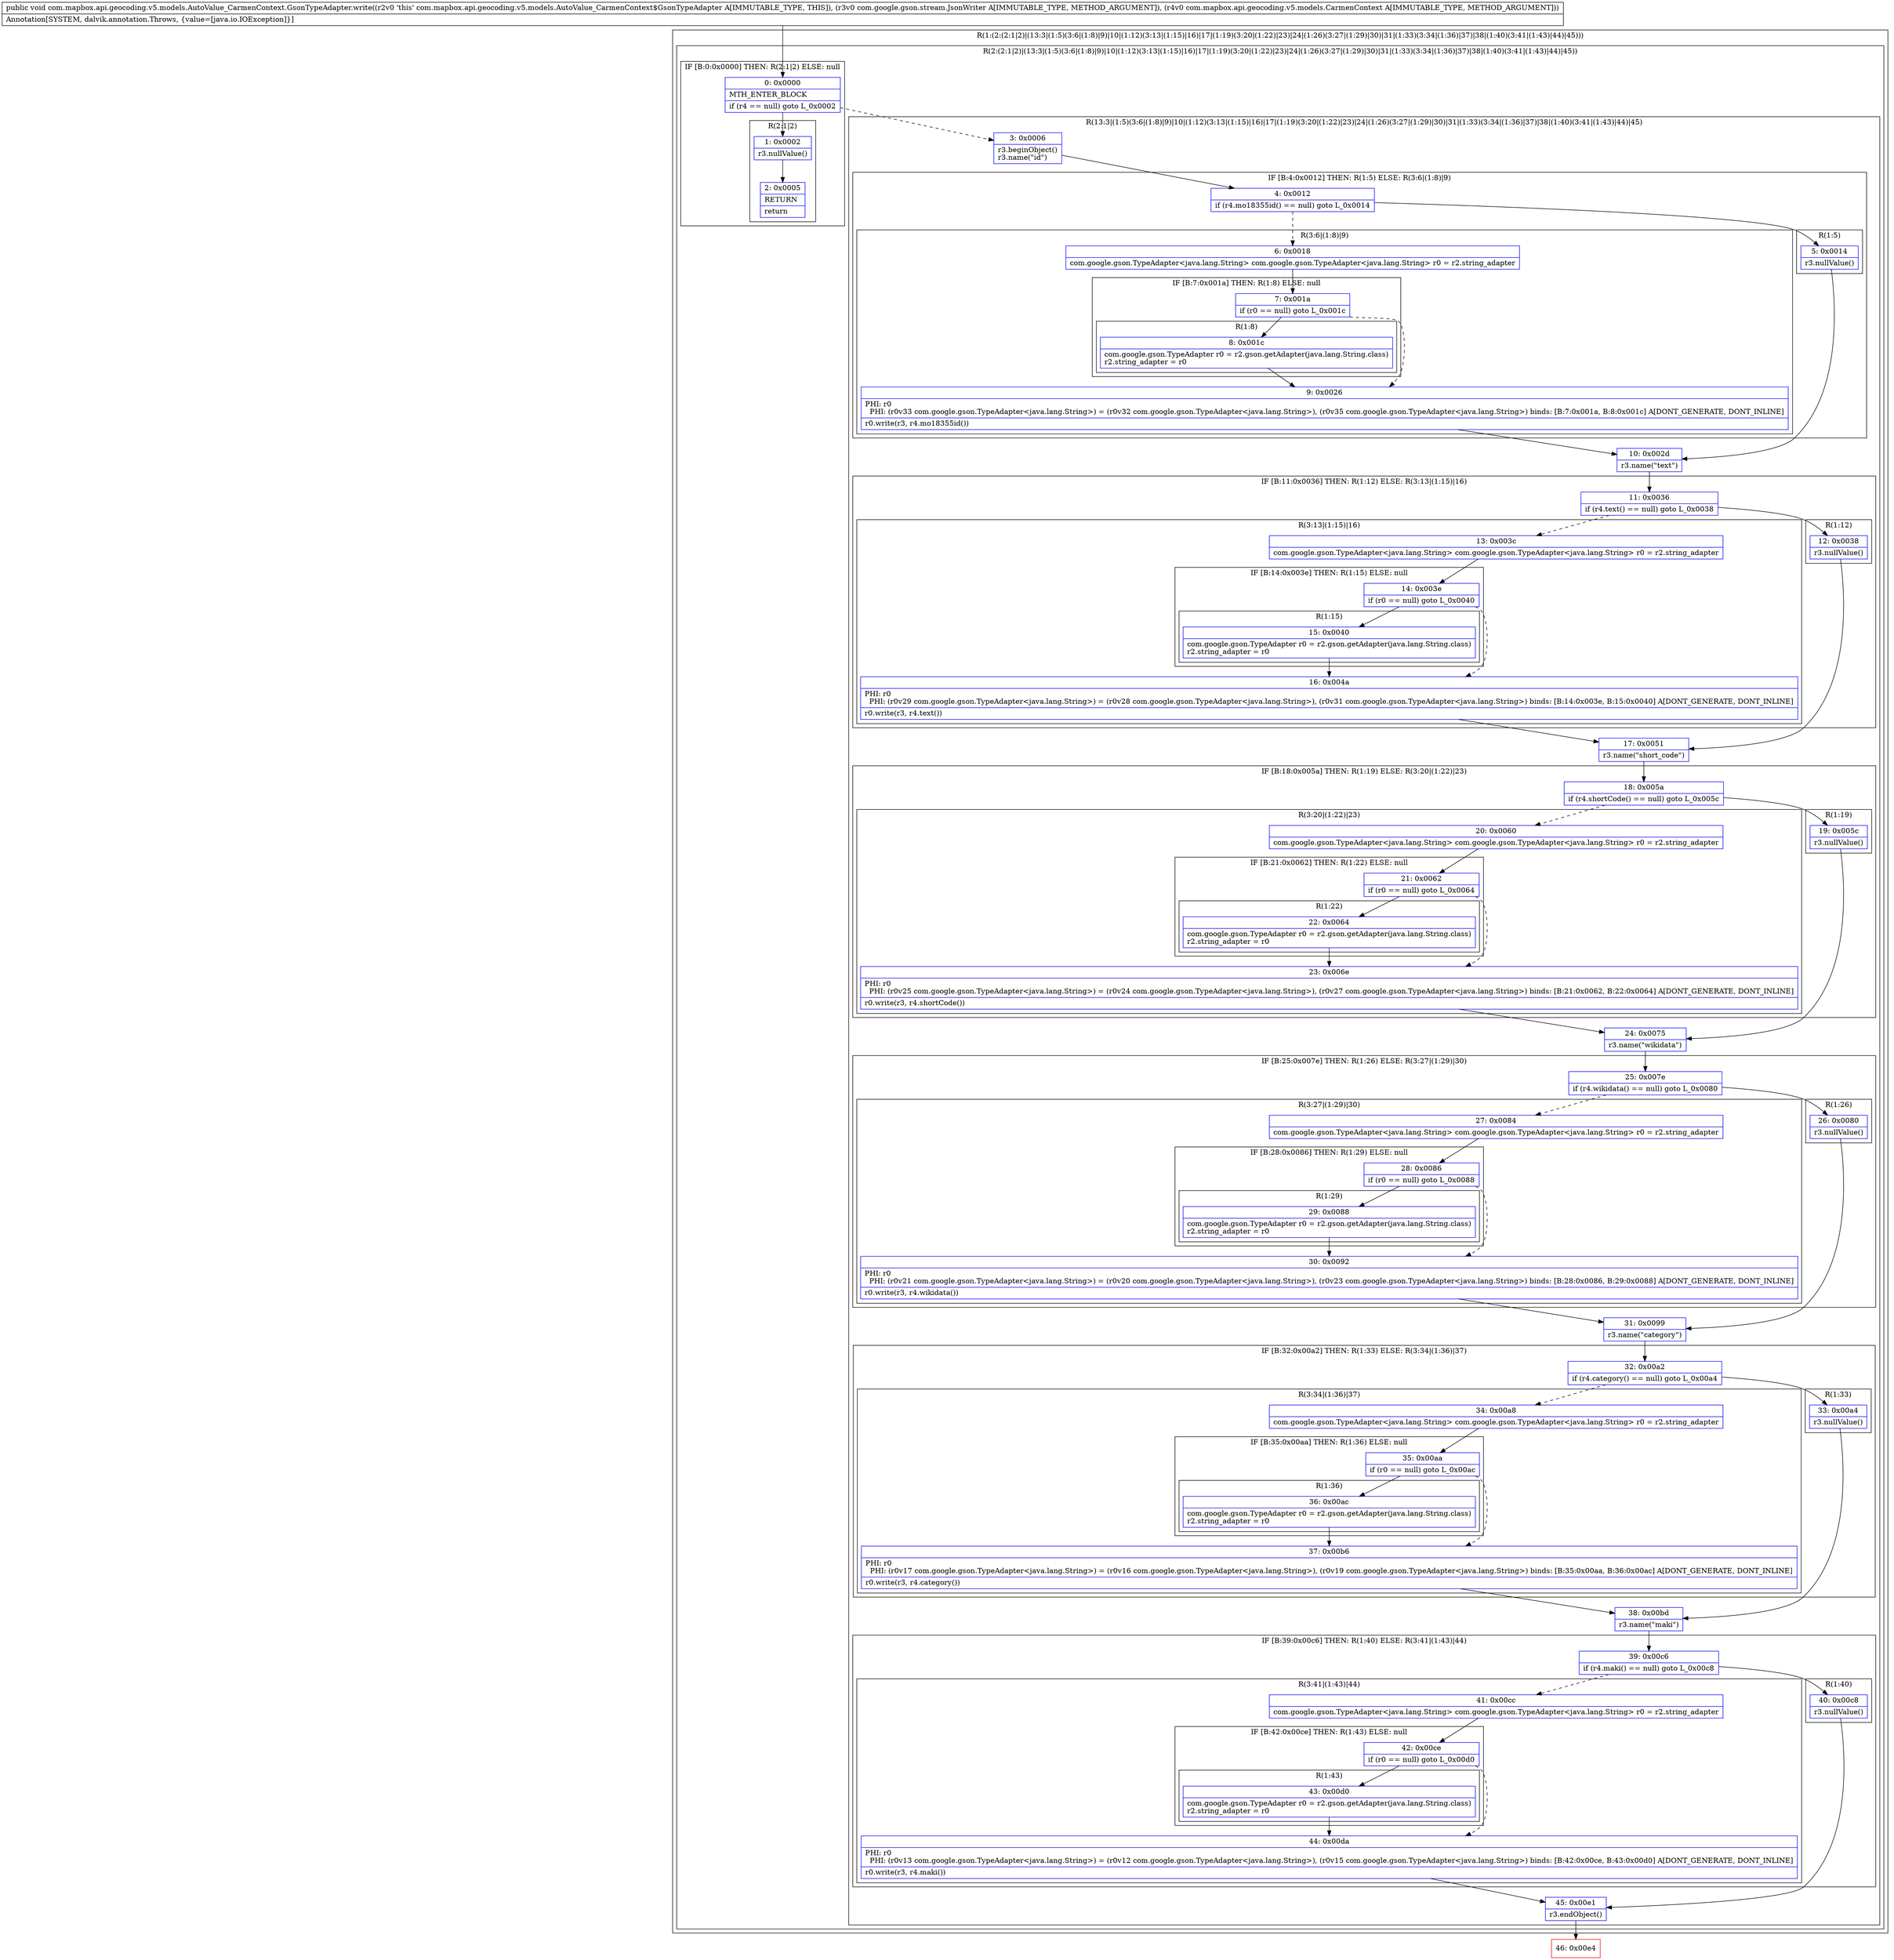 digraph "CFG forcom.mapbox.api.geocoding.v5.models.AutoValue_CarmenContext.GsonTypeAdapter.write(Lcom\/google\/gson\/stream\/JsonWriter;Lcom\/mapbox\/api\/geocoding\/v5\/models\/CarmenContext;)V" {
subgraph cluster_Region_1342351 {
label = "R(1:(2:(2:1|2)|(13:3|(1:5)(3:6|(1:8)|9)|10|(1:12)(3:13|(1:15)|16)|17|(1:19)(3:20|(1:22)|23)|24|(1:26)(3:27|(1:29)|30)|31|(1:33)(3:34|(1:36)|37)|38|(1:40)(3:41|(1:43)|44)|45)))";
node [shape=record,color=blue];
subgraph cluster_Region_1007316698 {
label = "R(2:(2:1|2)|(13:3|(1:5)(3:6|(1:8)|9)|10|(1:12)(3:13|(1:15)|16)|17|(1:19)(3:20|(1:22)|23)|24|(1:26)(3:27|(1:29)|30)|31|(1:33)(3:34|(1:36)|37)|38|(1:40)(3:41|(1:43)|44)|45))";
node [shape=record,color=blue];
subgraph cluster_IfRegion_133860927 {
label = "IF [B:0:0x0000] THEN: R(2:1|2) ELSE: null";
node [shape=record,color=blue];
Node_0 [shape=record,label="{0\:\ 0x0000|MTH_ENTER_BLOCK\l|if (r4 == null) goto L_0x0002\l}"];
subgraph cluster_Region_1575177956 {
label = "R(2:1|2)";
node [shape=record,color=blue];
Node_1 [shape=record,label="{1\:\ 0x0002|r3.nullValue()\l}"];
Node_2 [shape=record,label="{2\:\ 0x0005|RETURN\l|return\l}"];
}
}
subgraph cluster_Region_2114494164 {
label = "R(13:3|(1:5)(3:6|(1:8)|9)|10|(1:12)(3:13|(1:15)|16)|17|(1:19)(3:20|(1:22)|23)|24|(1:26)(3:27|(1:29)|30)|31|(1:33)(3:34|(1:36)|37)|38|(1:40)(3:41|(1:43)|44)|45)";
node [shape=record,color=blue];
Node_3 [shape=record,label="{3\:\ 0x0006|r3.beginObject()\lr3.name(\"id\")\l}"];
subgraph cluster_IfRegion_286999409 {
label = "IF [B:4:0x0012] THEN: R(1:5) ELSE: R(3:6|(1:8)|9)";
node [shape=record,color=blue];
Node_4 [shape=record,label="{4\:\ 0x0012|if (r4.mo18355id() == null) goto L_0x0014\l}"];
subgraph cluster_Region_1111731227 {
label = "R(1:5)";
node [shape=record,color=blue];
Node_5 [shape=record,label="{5\:\ 0x0014|r3.nullValue()\l}"];
}
subgraph cluster_Region_652366428 {
label = "R(3:6|(1:8)|9)";
node [shape=record,color=blue];
Node_6 [shape=record,label="{6\:\ 0x0018|com.google.gson.TypeAdapter\<java.lang.String\> com.google.gson.TypeAdapter\<java.lang.String\> r0 = r2.string_adapter\l}"];
subgraph cluster_IfRegion_1877443205 {
label = "IF [B:7:0x001a] THEN: R(1:8) ELSE: null";
node [shape=record,color=blue];
Node_7 [shape=record,label="{7\:\ 0x001a|if (r0 == null) goto L_0x001c\l}"];
subgraph cluster_Region_1653396756 {
label = "R(1:8)";
node [shape=record,color=blue];
Node_8 [shape=record,label="{8\:\ 0x001c|com.google.gson.TypeAdapter r0 = r2.gson.getAdapter(java.lang.String.class)\lr2.string_adapter = r0\l}"];
}
}
Node_9 [shape=record,label="{9\:\ 0x0026|PHI: r0 \l  PHI: (r0v33 com.google.gson.TypeAdapter\<java.lang.String\>) = (r0v32 com.google.gson.TypeAdapter\<java.lang.String\>), (r0v35 com.google.gson.TypeAdapter\<java.lang.String\>) binds: [B:7:0x001a, B:8:0x001c] A[DONT_GENERATE, DONT_INLINE]\l|r0.write(r3, r4.mo18355id())\l}"];
}
}
Node_10 [shape=record,label="{10\:\ 0x002d|r3.name(\"text\")\l}"];
subgraph cluster_IfRegion_84958937 {
label = "IF [B:11:0x0036] THEN: R(1:12) ELSE: R(3:13|(1:15)|16)";
node [shape=record,color=blue];
Node_11 [shape=record,label="{11\:\ 0x0036|if (r4.text() == null) goto L_0x0038\l}"];
subgraph cluster_Region_1062506129 {
label = "R(1:12)";
node [shape=record,color=blue];
Node_12 [shape=record,label="{12\:\ 0x0038|r3.nullValue()\l}"];
}
subgraph cluster_Region_1520685357 {
label = "R(3:13|(1:15)|16)";
node [shape=record,color=blue];
Node_13 [shape=record,label="{13\:\ 0x003c|com.google.gson.TypeAdapter\<java.lang.String\> com.google.gson.TypeAdapter\<java.lang.String\> r0 = r2.string_adapter\l}"];
subgraph cluster_IfRegion_288845420 {
label = "IF [B:14:0x003e] THEN: R(1:15) ELSE: null";
node [shape=record,color=blue];
Node_14 [shape=record,label="{14\:\ 0x003e|if (r0 == null) goto L_0x0040\l}"];
subgraph cluster_Region_1195984365 {
label = "R(1:15)";
node [shape=record,color=blue];
Node_15 [shape=record,label="{15\:\ 0x0040|com.google.gson.TypeAdapter r0 = r2.gson.getAdapter(java.lang.String.class)\lr2.string_adapter = r0\l}"];
}
}
Node_16 [shape=record,label="{16\:\ 0x004a|PHI: r0 \l  PHI: (r0v29 com.google.gson.TypeAdapter\<java.lang.String\>) = (r0v28 com.google.gson.TypeAdapter\<java.lang.String\>), (r0v31 com.google.gson.TypeAdapter\<java.lang.String\>) binds: [B:14:0x003e, B:15:0x0040] A[DONT_GENERATE, DONT_INLINE]\l|r0.write(r3, r4.text())\l}"];
}
}
Node_17 [shape=record,label="{17\:\ 0x0051|r3.name(\"short_code\")\l}"];
subgraph cluster_IfRegion_1948205761 {
label = "IF [B:18:0x005a] THEN: R(1:19) ELSE: R(3:20|(1:22)|23)";
node [shape=record,color=blue];
Node_18 [shape=record,label="{18\:\ 0x005a|if (r4.shortCode() == null) goto L_0x005c\l}"];
subgraph cluster_Region_727915309 {
label = "R(1:19)";
node [shape=record,color=blue];
Node_19 [shape=record,label="{19\:\ 0x005c|r3.nullValue()\l}"];
}
subgraph cluster_Region_430999804 {
label = "R(3:20|(1:22)|23)";
node [shape=record,color=blue];
Node_20 [shape=record,label="{20\:\ 0x0060|com.google.gson.TypeAdapter\<java.lang.String\> com.google.gson.TypeAdapter\<java.lang.String\> r0 = r2.string_adapter\l}"];
subgraph cluster_IfRegion_922750026 {
label = "IF [B:21:0x0062] THEN: R(1:22) ELSE: null";
node [shape=record,color=blue];
Node_21 [shape=record,label="{21\:\ 0x0062|if (r0 == null) goto L_0x0064\l}"];
subgraph cluster_Region_1320358755 {
label = "R(1:22)";
node [shape=record,color=blue];
Node_22 [shape=record,label="{22\:\ 0x0064|com.google.gson.TypeAdapter r0 = r2.gson.getAdapter(java.lang.String.class)\lr2.string_adapter = r0\l}"];
}
}
Node_23 [shape=record,label="{23\:\ 0x006e|PHI: r0 \l  PHI: (r0v25 com.google.gson.TypeAdapter\<java.lang.String\>) = (r0v24 com.google.gson.TypeAdapter\<java.lang.String\>), (r0v27 com.google.gson.TypeAdapter\<java.lang.String\>) binds: [B:21:0x0062, B:22:0x0064] A[DONT_GENERATE, DONT_INLINE]\l|r0.write(r3, r4.shortCode())\l}"];
}
}
Node_24 [shape=record,label="{24\:\ 0x0075|r3.name(\"wikidata\")\l}"];
subgraph cluster_IfRegion_746745358 {
label = "IF [B:25:0x007e] THEN: R(1:26) ELSE: R(3:27|(1:29)|30)";
node [shape=record,color=blue];
Node_25 [shape=record,label="{25\:\ 0x007e|if (r4.wikidata() == null) goto L_0x0080\l}"];
subgraph cluster_Region_926502153 {
label = "R(1:26)";
node [shape=record,color=blue];
Node_26 [shape=record,label="{26\:\ 0x0080|r3.nullValue()\l}"];
}
subgraph cluster_Region_1828156533 {
label = "R(3:27|(1:29)|30)";
node [shape=record,color=blue];
Node_27 [shape=record,label="{27\:\ 0x0084|com.google.gson.TypeAdapter\<java.lang.String\> com.google.gson.TypeAdapter\<java.lang.String\> r0 = r2.string_adapter\l}"];
subgraph cluster_IfRegion_1508283650 {
label = "IF [B:28:0x0086] THEN: R(1:29) ELSE: null";
node [shape=record,color=blue];
Node_28 [shape=record,label="{28\:\ 0x0086|if (r0 == null) goto L_0x0088\l}"];
subgraph cluster_Region_594236467 {
label = "R(1:29)";
node [shape=record,color=blue];
Node_29 [shape=record,label="{29\:\ 0x0088|com.google.gson.TypeAdapter r0 = r2.gson.getAdapter(java.lang.String.class)\lr2.string_adapter = r0\l}"];
}
}
Node_30 [shape=record,label="{30\:\ 0x0092|PHI: r0 \l  PHI: (r0v21 com.google.gson.TypeAdapter\<java.lang.String\>) = (r0v20 com.google.gson.TypeAdapter\<java.lang.String\>), (r0v23 com.google.gson.TypeAdapter\<java.lang.String\>) binds: [B:28:0x0086, B:29:0x0088] A[DONT_GENERATE, DONT_INLINE]\l|r0.write(r3, r4.wikidata())\l}"];
}
}
Node_31 [shape=record,label="{31\:\ 0x0099|r3.name(\"category\")\l}"];
subgraph cluster_IfRegion_968759397 {
label = "IF [B:32:0x00a2] THEN: R(1:33) ELSE: R(3:34|(1:36)|37)";
node [shape=record,color=blue];
Node_32 [shape=record,label="{32\:\ 0x00a2|if (r4.category() == null) goto L_0x00a4\l}"];
subgraph cluster_Region_171431436 {
label = "R(1:33)";
node [shape=record,color=blue];
Node_33 [shape=record,label="{33\:\ 0x00a4|r3.nullValue()\l}"];
}
subgraph cluster_Region_2040979126 {
label = "R(3:34|(1:36)|37)";
node [shape=record,color=blue];
Node_34 [shape=record,label="{34\:\ 0x00a8|com.google.gson.TypeAdapter\<java.lang.String\> com.google.gson.TypeAdapter\<java.lang.String\> r0 = r2.string_adapter\l}"];
subgraph cluster_IfRegion_1141932242 {
label = "IF [B:35:0x00aa] THEN: R(1:36) ELSE: null";
node [shape=record,color=blue];
Node_35 [shape=record,label="{35\:\ 0x00aa|if (r0 == null) goto L_0x00ac\l}"];
subgraph cluster_Region_2086716142 {
label = "R(1:36)";
node [shape=record,color=blue];
Node_36 [shape=record,label="{36\:\ 0x00ac|com.google.gson.TypeAdapter r0 = r2.gson.getAdapter(java.lang.String.class)\lr2.string_adapter = r0\l}"];
}
}
Node_37 [shape=record,label="{37\:\ 0x00b6|PHI: r0 \l  PHI: (r0v17 com.google.gson.TypeAdapter\<java.lang.String\>) = (r0v16 com.google.gson.TypeAdapter\<java.lang.String\>), (r0v19 com.google.gson.TypeAdapter\<java.lang.String\>) binds: [B:35:0x00aa, B:36:0x00ac] A[DONT_GENERATE, DONT_INLINE]\l|r0.write(r3, r4.category())\l}"];
}
}
Node_38 [shape=record,label="{38\:\ 0x00bd|r3.name(\"maki\")\l}"];
subgraph cluster_IfRegion_905591642 {
label = "IF [B:39:0x00c6] THEN: R(1:40) ELSE: R(3:41|(1:43)|44)";
node [shape=record,color=blue];
Node_39 [shape=record,label="{39\:\ 0x00c6|if (r4.maki() == null) goto L_0x00c8\l}"];
subgraph cluster_Region_1222011369 {
label = "R(1:40)";
node [shape=record,color=blue];
Node_40 [shape=record,label="{40\:\ 0x00c8|r3.nullValue()\l}"];
}
subgraph cluster_Region_818323628 {
label = "R(3:41|(1:43)|44)";
node [shape=record,color=blue];
Node_41 [shape=record,label="{41\:\ 0x00cc|com.google.gson.TypeAdapter\<java.lang.String\> com.google.gson.TypeAdapter\<java.lang.String\> r0 = r2.string_adapter\l}"];
subgraph cluster_IfRegion_274141958 {
label = "IF [B:42:0x00ce] THEN: R(1:43) ELSE: null";
node [shape=record,color=blue];
Node_42 [shape=record,label="{42\:\ 0x00ce|if (r0 == null) goto L_0x00d0\l}"];
subgraph cluster_Region_296041893 {
label = "R(1:43)";
node [shape=record,color=blue];
Node_43 [shape=record,label="{43\:\ 0x00d0|com.google.gson.TypeAdapter r0 = r2.gson.getAdapter(java.lang.String.class)\lr2.string_adapter = r0\l}"];
}
}
Node_44 [shape=record,label="{44\:\ 0x00da|PHI: r0 \l  PHI: (r0v13 com.google.gson.TypeAdapter\<java.lang.String\>) = (r0v12 com.google.gson.TypeAdapter\<java.lang.String\>), (r0v15 com.google.gson.TypeAdapter\<java.lang.String\>) binds: [B:42:0x00ce, B:43:0x00d0] A[DONT_GENERATE, DONT_INLINE]\l|r0.write(r3, r4.maki())\l}"];
}
}
Node_45 [shape=record,label="{45\:\ 0x00e1|r3.endObject()\l}"];
}
}
}
Node_46 [shape=record,color=red,label="{46\:\ 0x00e4}"];
MethodNode[shape=record,label="{public void com.mapbox.api.geocoding.v5.models.AutoValue_CarmenContext.GsonTypeAdapter.write((r2v0 'this' com.mapbox.api.geocoding.v5.models.AutoValue_CarmenContext$GsonTypeAdapter A[IMMUTABLE_TYPE, THIS]), (r3v0 com.google.gson.stream.JsonWriter A[IMMUTABLE_TYPE, METHOD_ARGUMENT]), (r4v0 com.mapbox.api.geocoding.v5.models.CarmenContext A[IMMUTABLE_TYPE, METHOD_ARGUMENT]))  | Annotation[SYSTEM, dalvik.annotation.Throws, \{value=[java.io.IOException]\}]\l}"];
MethodNode -> Node_0;
Node_0 -> Node_1;
Node_0 -> Node_3[style=dashed];
Node_1 -> Node_2;
Node_3 -> Node_4;
Node_4 -> Node_5;
Node_4 -> Node_6[style=dashed];
Node_5 -> Node_10;
Node_6 -> Node_7;
Node_7 -> Node_8;
Node_7 -> Node_9[style=dashed];
Node_8 -> Node_9;
Node_9 -> Node_10;
Node_10 -> Node_11;
Node_11 -> Node_12;
Node_11 -> Node_13[style=dashed];
Node_12 -> Node_17;
Node_13 -> Node_14;
Node_14 -> Node_15;
Node_14 -> Node_16[style=dashed];
Node_15 -> Node_16;
Node_16 -> Node_17;
Node_17 -> Node_18;
Node_18 -> Node_19;
Node_18 -> Node_20[style=dashed];
Node_19 -> Node_24;
Node_20 -> Node_21;
Node_21 -> Node_22;
Node_21 -> Node_23[style=dashed];
Node_22 -> Node_23;
Node_23 -> Node_24;
Node_24 -> Node_25;
Node_25 -> Node_26;
Node_25 -> Node_27[style=dashed];
Node_26 -> Node_31;
Node_27 -> Node_28;
Node_28 -> Node_29;
Node_28 -> Node_30[style=dashed];
Node_29 -> Node_30;
Node_30 -> Node_31;
Node_31 -> Node_32;
Node_32 -> Node_33;
Node_32 -> Node_34[style=dashed];
Node_33 -> Node_38;
Node_34 -> Node_35;
Node_35 -> Node_36;
Node_35 -> Node_37[style=dashed];
Node_36 -> Node_37;
Node_37 -> Node_38;
Node_38 -> Node_39;
Node_39 -> Node_40;
Node_39 -> Node_41[style=dashed];
Node_40 -> Node_45;
Node_41 -> Node_42;
Node_42 -> Node_43;
Node_42 -> Node_44[style=dashed];
Node_43 -> Node_44;
Node_44 -> Node_45;
Node_45 -> Node_46;
}

